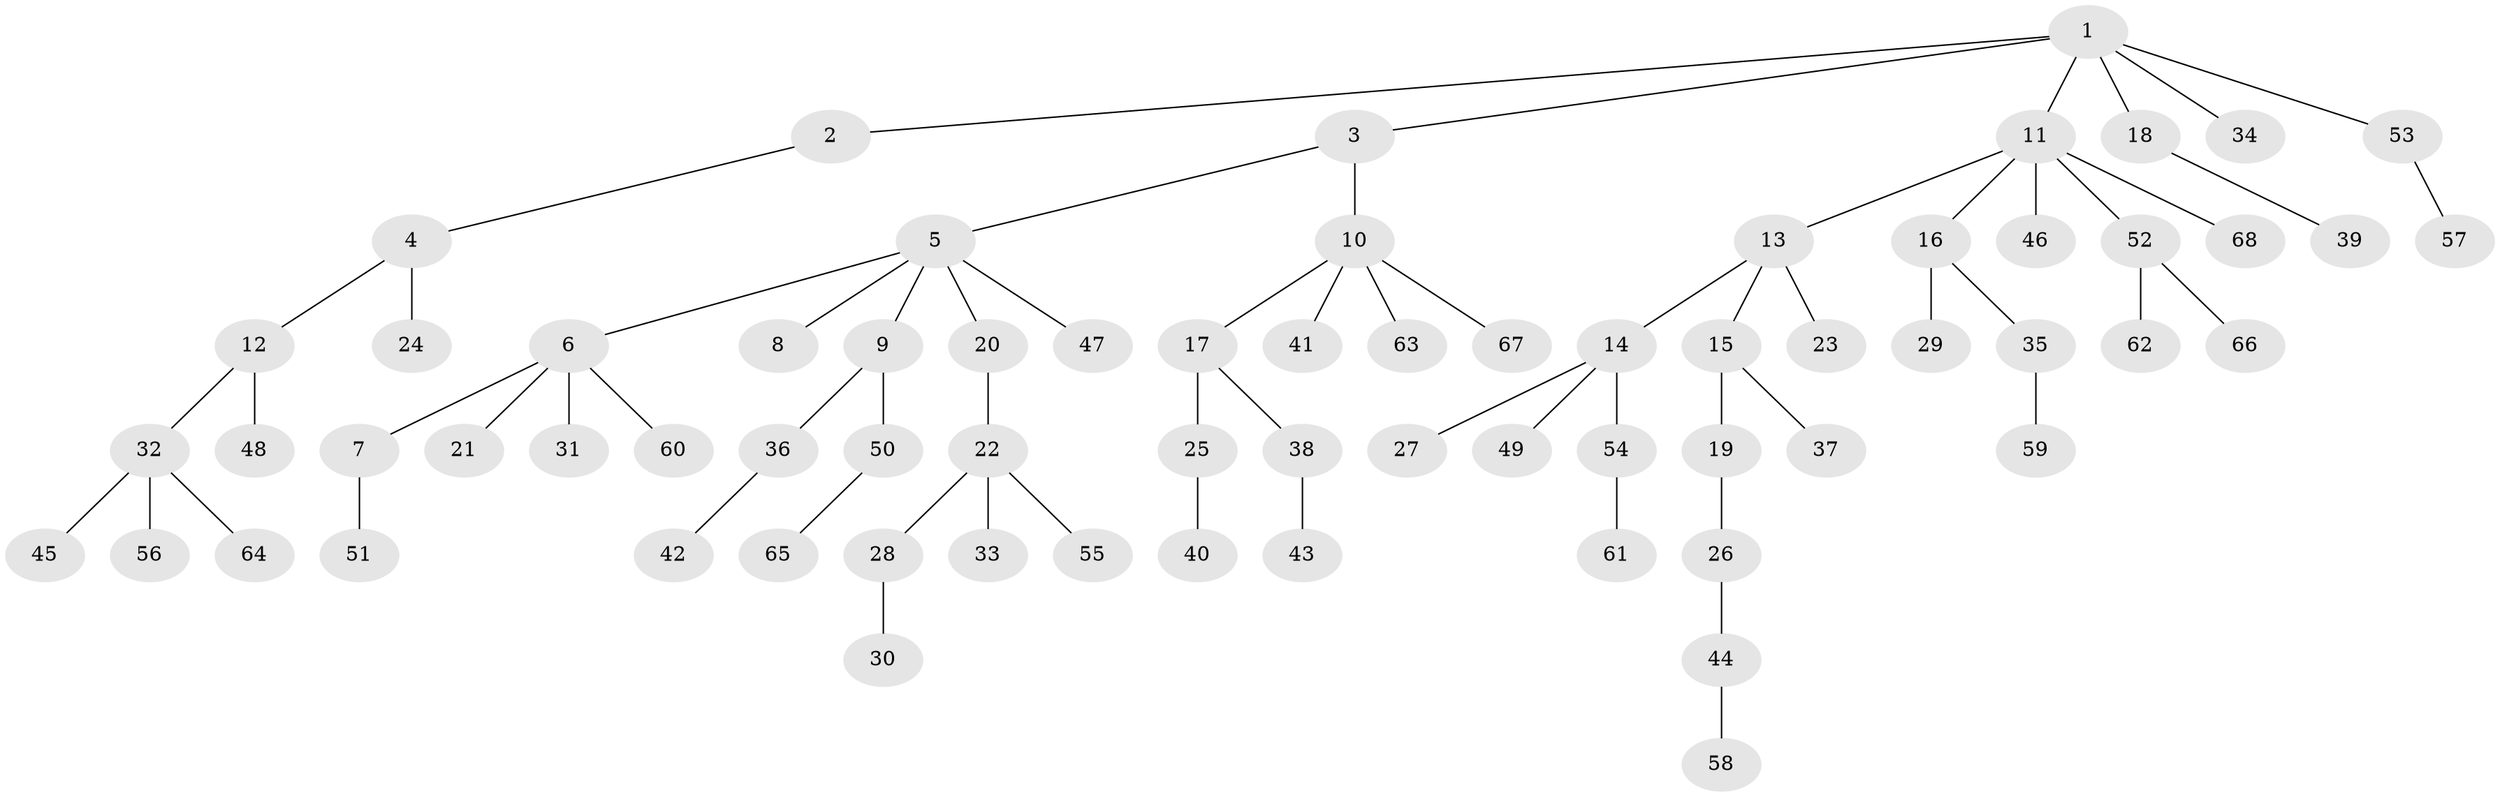// coarse degree distribution, {11: 0.029411764705882353, 9: 0.029411764705882353, 3: 0.058823529411764705, 2: 0.20588235294117646, 1: 0.6470588235294118, 4: 0.029411764705882353}
// Generated by graph-tools (version 1.1) at 2025/19/03/04/25 18:19:07]
// undirected, 68 vertices, 67 edges
graph export_dot {
graph [start="1"]
  node [color=gray90,style=filled];
  1;
  2;
  3;
  4;
  5;
  6;
  7;
  8;
  9;
  10;
  11;
  12;
  13;
  14;
  15;
  16;
  17;
  18;
  19;
  20;
  21;
  22;
  23;
  24;
  25;
  26;
  27;
  28;
  29;
  30;
  31;
  32;
  33;
  34;
  35;
  36;
  37;
  38;
  39;
  40;
  41;
  42;
  43;
  44;
  45;
  46;
  47;
  48;
  49;
  50;
  51;
  52;
  53;
  54;
  55;
  56;
  57;
  58;
  59;
  60;
  61;
  62;
  63;
  64;
  65;
  66;
  67;
  68;
  1 -- 2;
  1 -- 3;
  1 -- 11;
  1 -- 18;
  1 -- 34;
  1 -- 53;
  2 -- 4;
  3 -- 5;
  3 -- 10;
  4 -- 12;
  4 -- 24;
  5 -- 6;
  5 -- 8;
  5 -- 9;
  5 -- 20;
  5 -- 47;
  6 -- 7;
  6 -- 21;
  6 -- 31;
  6 -- 60;
  7 -- 51;
  9 -- 36;
  9 -- 50;
  10 -- 17;
  10 -- 41;
  10 -- 63;
  10 -- 67;
  11 -- 13;
  11 -- 16;
  11 -- 46;
  11 -- 52;
  11 -- 68;
  12 -- 32;
  12 -- 48;
  13 -- 14;
  13 -- 15;
  13 -- 23;
  14 -- 27;
  14 -- 49;
  14 -- 54;
  15 -- 19;
  15 -- 37;
  16 -- 29;
  16 -- 35;
  17 -- 25;
  17 -- 38;
  18 -- 39;
  19 -- 26;
  20 -- 22;
  22 -- 28;
  22 -- 33;
  22 -- 55;
  25 -- 40;
  26 -- 44;
  28 -- 30;
  32 -- 45;
  32 -- 56;
  32 -- 64;
  35 -- 59;
  36 -- 42;
  38 -- 43;
  44 -- 58;
  50 -- 65;
  52 -- 62;
  52 -- 66;
  53 -- 57;
  54 -- 61;
}
